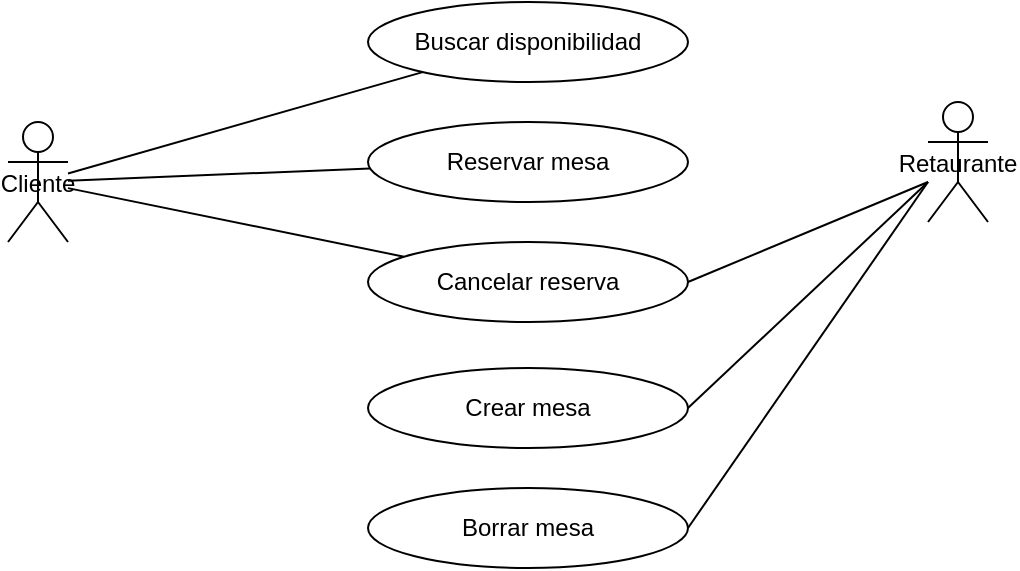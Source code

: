 <mxfile version="27.0.9">
  <diagram name="Casos de Uso - Restaurante" id="caso-uso-id">
    <mxGraphModel dx="1018" dy="570" grid="1" gridSize="10" guides="1" tooltips="1" connect="1" arrows="1" fold="1" page="1" pageScale="1" pageWidth="827" pageHeight="1169" math="0" shadow="0">
      <root>
        <mxCell id="0" />
        <mxCell id="1" parent="0" />
        <mxCell id="actor_cliente" value="Cliente" style="shape=umlActor;" parent="1" vertex="1">
          <mxGeometry x="220" y="220" width="30" height="60" as="geometry" />
        </mxCell>
        <mxCell id="uc1" value="Buscar disponibilidad" style="ellipse;whiteSpace=wrap;aspect=fixed;" parent="1" vertex="1">
          <mxGeometry x="400" y="160" width="160" height="40" as="geometry" />
        </mxCell>
        <mxCell id="uc2" value="Reservar mesa" style="ellipse;whiteSpace=wrap;aspect=fixed;" parent="1" vertex="1">
          <mxGeometry x="400" y="220" width="160" height="40" as="geometry" />
        </mxCell>
        <mxCell id="uc3" value="Cancelar reserva" style="ellipse;whiteSpace=wrap;aspect=fixed;" parent="1" vertex="1">
          <mxGeometry x="400" y="280" width="160" height="40" as="geometry" />
        </mxCell>
        <mxCell id="rel1" style="endArrow=none;" parent="1" source="actor_cliente" target="uc1" edge="1">
          <mxGeometry relative="1" as="geometry" />
        </mxCell>
        <mxCell id="rel2" style="endArrow=none;" parent="1" source="actor_cliente" target="uc2" edge="1">
          <mxGeometry relative="1" as="geometry" />
        </mxCell>
        <mxCell id="rel3" style="endArrow=none;" parent="1" source="actor_cliente" target="uc3" edge="1">
          <mxGeometry relative="1" as="geometry" />
        </mxCell>
        <mxCell id="9IvL4V5-EV5HUX_p45cE-8" value="Retaurante" style="shape=umlActor;" vertex="1" parent="1">
          <mxGeometry x="680" y="210" width="30" height="60" as="geometry" />
        </mxCell>
        <mxCell id="9IvL4V5-EV5HUX_p45cE-9" value="" style="endArrow=none;html=1;rounded=0;exitX=1;exitY=0.5;exitDx=0;exitDy=0;" edge="1" parent="1" source="uc3">
          <mxGeometry width="50" height="50" relative="1" as="geometry">
            <mxPoint x="560" y="180" as="sourcePoint" />
            <mxPoint x="680" y="250" as="targetPoint" />
          </mxGeometry>
        </mxCell>
        <mxCell id="9IvL4V5-EV5HUX_p45cE-11" value="Crear mesa" style="ellipse;whiteSpace=wrap;aspect=fixed;" vertex="1" parent="1">
          <mxGeometry x="400" y="343" width="160" height="40" as="geometry" />
        </mxCell>
        <mxCell id="9IvL4V5-EV5HUX_p45cE-12" value="" style="endArrow=none;html=1;rounded=0;exitX=1;exitY=0.5;exitDx=0;exitDy=0;" edge="1" parent="1" source="9IvL4V5-EV5HUX_p45cE-11">
          <mxGeometry width="50" height="50" relative="1" as="geometry">
            <mxPoint x="560" y="243" as="sourcePoint" />
            <mxPoint x="680" y="250" as="targetPoint" />
          </mxGeometry>
        </mxCell>
        <mxCell id="9IvL4V5-EV5HUX_p45cE-13" value="" style="endArrow=none;html=1;rounded=0;exitX=1;exitY=0.5;exitDx=0;exitDy=0;" edge="1" source="9IvL4V5-EV5HUX_p45cE-14" parent="1">
          <mxGeometry width="50" height="50" relative="1" as="geometry">
            <mxPoint x="560" y="303" as="sourcePoint" />
            <mxPoint x="680" y="250" as="targetPoint" />
          </mxGeometry>
        </mxCell>
        <mxCell id="9IvL4V5-EV5HUX_p45cE-14" value="Borrar mesa" style="ellipse;whiteSpace=wrap;aspect=fixed;" vertex="1" parent="1">
          <mxGeometry x="400" y="403" width="160" height="40" as="geometry" />
        </mxCell>
      </root>
    </mxGraphModel>
  </diagram>
</mxfile>
